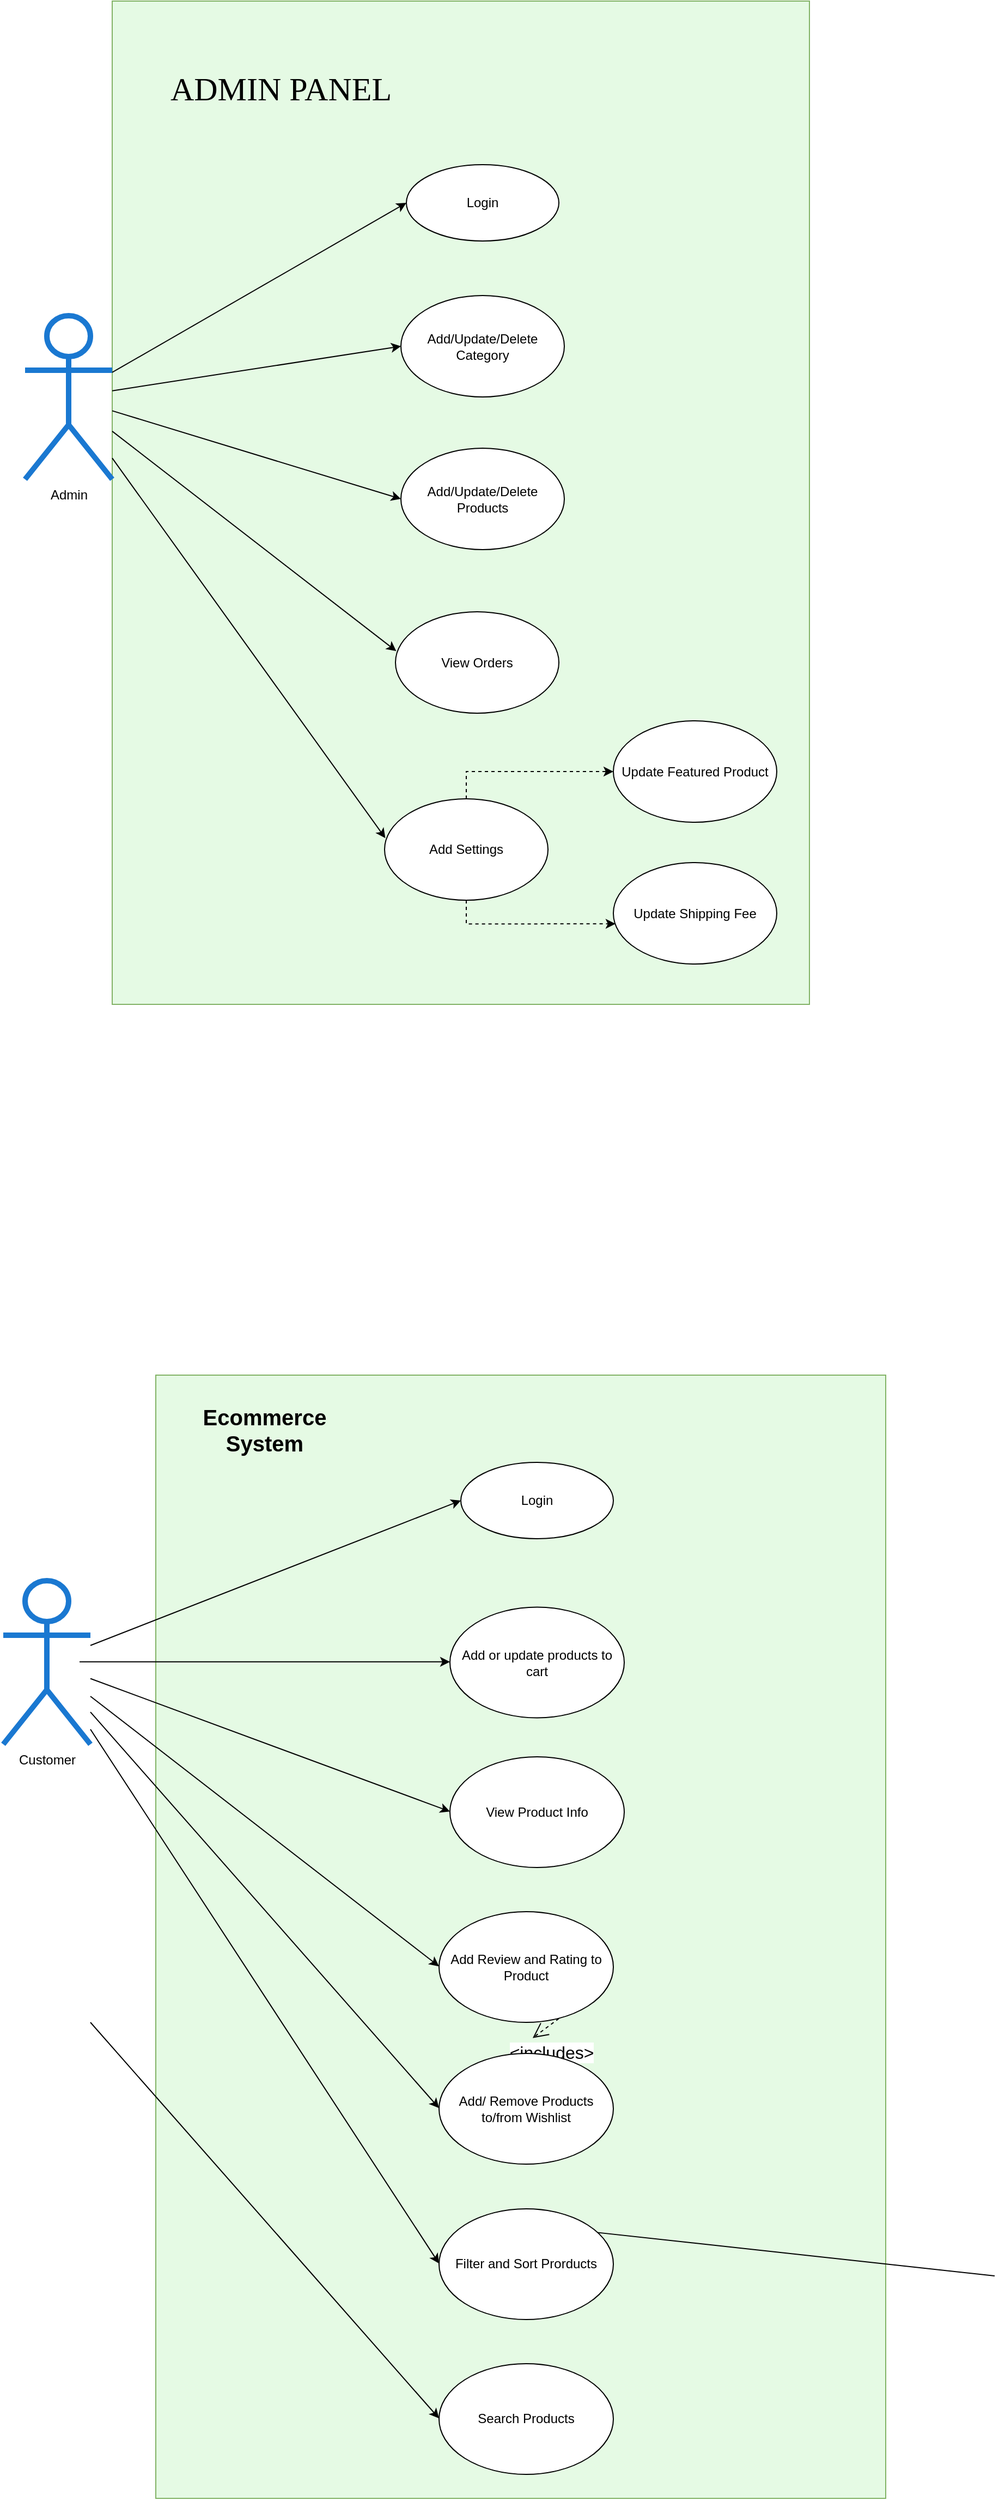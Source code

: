 <mxfile version="21.5.0" type="github">
  <diagram name="Page-1" id="igKEuE6RyJMRjBMo8wGY">
    <mxGraphModel dx="1071" dy="3802" grid="1" gridSize="10" guides="1" tooltips="1" connect="1" arrows="1" fold="1" page="1" pageScale="1" pageWidth="1200" pageHeight="1600" math="0" shadow="0">
      <root>
        <mxCell id="0" />
        <mxCell id="1" parent="0" />
        <mxCell id="2WVy318mOLhB7sXqwARw-7" value="" style="whiteSpace=wrap;html=1;fillColor=#E5FAE4;strokeColor=#82b366;gradientColor=none;" parent="1" vertex="1">
          <mxGeometry x="160" y="-410" width="670" height="1030" as="geometry" />
        </mxCell>
        <mxCell id="2WVy318mOLhB7sXqwARw-1" value="Customer" style="shape=umlActor;verticalLabelPosition=bottom;verticalAlign=top;html=1;outlineConnect=0;strokeColor=#1a78d1;strokeWidth=5;" parent="1" vertex="1">
          <mxGeometry x="20" y="-221.5" width="80" height="150" as="geometry" />
        </mxCell>
        <mxCell id="2WVy318mOLhB7sXqwARw-8" value="Login" style="ellipse;whiteSpace=wrap;html=1;" parent="1" vertex="1">
          <mxGeometry x="440" y="-330" width="140" height="70" as="geometry" />
        </mxCell>
        <mxCell id="2WVy318mOLhB7sXqwARw-12" value="" style="endArrow=classic;html=1;rounded=0;entryX=0;entryY=0.5;entryDx=0;entryDy=0;" parent="1" source="2WVy318mOLhB7sXqwARw-1" target="2WVy318mOLhB7sXqwARw-8" edge="1">
          <mxGeometry width="50" height="50" relative="1" as="geometry">
            <mxPoint x="150" y="-210" as="sourcePoint" />
            <mxPoint x="200" y="-260" as="targetPoint" />
          </mxGeometry>
        </mxCell>
        <mxCell id="2WVy318mOLhB7sXqwARw-15" value="" style="endArrow=classic;html=1;rounded=0;entryX=0;entryY=0.5;entryDx=0;entryDy=0;" parent="1" edge="1">
          <mxGeometry width="50" height="50" relative="1" as="geometry">
            <mxPoint x="90" y="-147.09" as="sourcePoint" />
            <mxPoint x="430.0" y="-147.09" as="targetPoint" />
          </mxGeometry>
        </mxCell>
        <mxCell id="2WVy318mOLhB7sXqwARw-32" value="" style="endArrow=classic;html=1;rounded=0;entryX=1;entryY=0.5;entryDx=0;entryDy=0;" parent="1" target="2WVy318mOLhB7sXqwARw-30" edge="1">
          <mxGeometry width="50" height="50" relative="1" as="geometry">
            <mxPoint x="930" y="415.974" as="sourcePoint" />
            <mxPoint x="545" y="374" as="targetPoint" />
          </mxGeometry>
        </mxCell>
        <mxCell id="2WVy318mOLhB7sXqwARw-33" value="Ecommerce System" style="text;html=1;strokeColor=none;fillColor=none;align=center;verticalAlign=middle;whiteSpace=wrap;rounded=0;fontSize=20;fontStyle=1" parent="1" vertex="1">
          <mxGeometry x="240" y="-370" width="40" height="20" as="geometry" />
        </mxCell>
        <mxCell id="2WVy318mOLhB7sXqwARw-35" value="&amp;lt;includes&amp;gt;" style="endArrow=open;endSize=12;dashed=1;html=1;rounded=0;exitX=0.5;exitY=1;exitDx=0;exitDy=0;fontSize=16;" parent="1" source="2WVy318mOLhB7sXqwARw-23" edge="1">
          <mxGeometry x="0.652" y="22" width="160" relative="1" as="geometry">
            <mxPoint x="530" y="180" as="sourcePoint" />
            <mxPoint x="505.96" y="197.823" as="targetPoint" />
            <mxPoint y="-1" as="offset" />
          </mxGeometry>
        </mxCell>
        <mxCell id="FOp-FHEVq5P7CfQ6BhnO-1" value="" style="whiteSpace=wrap;html=1;fillColor=#E5FAE4;strokeColor=#82b366;gradientColor=none;" vertex="1" parent="1">
          <mxGeometry x="120" y="-1670" width="640" height="920" as="geometry" />
        </mxCell>
        <mxCell id="FOp-FHEVq5P7CfQ6BhnO-2" value="Admin" style="shape=umlActor;verticalLabelPosition=bottom;verticalAlign=top;html=1;outlineConnect=0;strokeColor=#1a78d1;strokeWidth=5;" vertex="1" parent="1">
          <mxGeometry x="40" y="-1381.5" width="80" height="150" as="geometry" />
        </mxCell>
        <mxCell id="FOp-FHEVq5P7CfQ6BhnO-5" value="Login" style="ellipse;whiteSpace=wrap;html=1;" vertex="1" parent="1">
          <mxGeometry x="390" y="-1520" width="140" height="70" as="geometry" />
        </mxCell>
        <mxCell id="FOp-FHEVq5P7CfQ6BhnO-6" value="" style="endArrow=classic;html=1;rounded=0;entryX=0;entryY=0.5;entryDx=0;entryDy=0;" edge="1" parent="1" source="FOp-FHEVq5P7CfQ6BhnO-2" target="FOp-FHEVq5P7CfQ6BhnO-5">
          <mxGeometry width="50" height="50" relative="1" as="geometry">
            <mxPoint x="170" y="-1370" as="sourcePoint" />
            <mxPoint x="220" y="-1420" as="targetPoint" />
          </mxGeometry>
        </mxCell>
        <mxCell id="FOp-FHEVq5P7CfQ6BhnO-8" value="Add/Update/Delete Category" style="ellipse;whiteSpace=wrap;html=1;" vertex="1" parent="1">
          <mxGeometry x="385" y="-1400" width="150" height="93" as="geometry" />
        </mxCell>
        <mxCell id="FOp-FHEVq5P7CfQ6BhnO-9" value="" style="endArrow=classic;html=1;rounded=0;entryX=0;entryY=0.5;entryDx=0;entryDy=0;" edge="1" parent="1" source="FOp-FHEVq5P7CfQ6BhnO-2" target="FOp-FHEVq5P7CfQ6BhnO-8">
          <mxGeometry width="50" height="50" relative="1" as="geometry">
            <mxPoint x="170" y="-1270" as="sourcePoint" />
            <mxPoint x="220" y="-1323" as="targetPoint" />
          </mxGeometry>
        </mxCell>
        <mxCell id="FOp-FHEVq5P7CfQ6BhnO-10" value="Add/Update/Delete Products" style="ellipse;whiteSpace=wrap;html=1;" vertex="1" parent="1">
          <mxGeometry x="385" y="-1260" width="150" height="93" as="geometry" />
        </mxCell>
        <mxCell id="FOp-FHEVq5P7CfQ6BhnO-11" value="" style="endArrow=classic;html=1;rounded=0;entryX=0;entryY=0.5;entryDx=0;entryDy=0;" edge="1" parent="1" source="FOp-FHEVq5P7CfQ6BhnO-2" target="FOp-FHEVq5P7CfQ6BhnO-10">
          <mxGeometry width="50" height="50" relative="1" as="geometry">
            <mxPoint x="160" y="-1236" as="sourcePoint" />
            <mxPoint x="210" y="-1210" as="targetPoint" />
          </mxGeometry>
        </mxCell>
        <mxCell id="FOp-FHEVq5P7CfQ6BhnO-13" value="View Orders" style="ellipse;whiteSpace=wrap;html=1;" vertex="1" parent="1">
          <mxGeometry x="380" y="-1110" width="150" height="93" as="geometry" />
        </mxCell>
        <mxCell id="FOp-FHEVq5P7CfQ6BhnO-14" value="" style="endArrow=classic;html=1;rounded=0;entryX=0.005;entryY=0.388;entryDx=0;entryDy=0;entryPerimeter=0;" edge="1" parent="1" target="FOp-FHEVq5P7CfQ6BhnO-13" source="FOp-FHEVq5P7CfQ6BhnO-2">
          <mxGeometry width="50" height="50" relative="1" as="geometry">
            <mxPoint x="120" y="-1231.5" as="sourcePoint" />
            <mxPoint x="170" y="-1281.5" as="targetPoint" />
          </mxGeometry>
        </mxCell>
        <mxCell id="FOp-FHEVq5P7CfQ6BhnO-19" value="ADMIN PANEL" style="text;html=1;strokeColor=none;fillColor=none;align=center;verticalAlign=middle;whiteSpace=wrap;rounded=0;fontSize=30;fontStyle=0;fontFamily=Verdana;" vertex="1" parent="1">
          <mxGeometry x="160" y="-1600" width="230" height="20" as="geometry" />
        </mxCell>
        <mxCell id="FOp-FHEVq5P7CfQ6BhnO-30" style="edgeStyle=orthogonalEdgeStyle;rounded=0;orthogonalLoop=1;jettySize=auto;html=1;exitX=0.5;exitY=1;exitDx=0;exitDy=0;entryX=0.013;entryY=0.604;entryDx=0;entryDy=0;entryPerimeter=0;dashed=1;" edge="1" parent="1" source="FOp-FHEVq5P7CfQ6BhnO-23" target="FOp-FHEVq5P7CfQ6BhnO-26">
          <mxGeometry relative="1" as="geometry" />
        </mxCell>
        <mxCell id="FOp-FHEVq5P7CfQ6BhnO-31" style="edgeStyle=orthogonalEdgeStyle;rounded=0;orthogonalLoop=1;jettySize=auto;html=1;exitX=0.5;exitY=0;exitDx=0;exitDy=0;entryX=0;entryY=0.5;entryDx=0;entryDy=0;strokeColor=default;dashed=1;" edge="1" parent="1" source="FOp-FHEVq5P7CfQ6BhnO-23" target="FOp-FHEVq5P7CfQ6BhnO-25">
          <mxGeometry relative="1" as="geometry" />
        </mxCell>
        <mxCell id="FOp-FHEVq5P7CfQ6BhnO-23" value="Add Settings" style="ellipse;whiteSpace=wrap;html=1;" vertex="1" parent="1">
          <mxGeometry x="370" y="-938.5" width="150" height="93" as="geometry" />
        </mxCell>
        <mxCell id="FOp-FHEVq5P7CfQ6BhnO-24" value="" style="endArrow=classic;html=1;rounded=0;entryX=0.005;entryY=0.388;entryDx=0;entryDy=0;entryPerimeter=0;" edge="1" parent="1" target="FOp-FHEVq5P7CfQ6BhnO-23" source="FOp-FHEVq5P7CfQ6BhnO-2">
          <mxGeometry width="50" height="50" relative="1" as="geometry">
            <mxPoint x="120" y="-1220" as="sourcePoint" />
            <mxPoint x="160" y="-1110" as="targetPoint" />
          </mxGeometry>
        </mxCell>
        <mxCell id="FOp-FHEVq5P7CfQ6BhnO-25" value="Update Featured Product" style="ellipse;html=1;whiteSpace=wrap;" vertex="1" parent="1">
          <mxGeometry x="580" y="-1010" width="150" height="93" as="geometry" />
        </mxCell>
        <mxCell id="FOp-FHEVq5P7CfQ6BhnO-26" value="Update Shipping Fee" style="ellipse;whiteSpace=wrap;html=1;" vertex="1" parent="1">
          <mxGeometry x="580" y="-880" width="150" height="93" as="geometry" />
        </mxCell>
        <mxCell id="FOp-FHEVq5P7CfQ6BhnO-41" value="Add or update products to cart" style="ellipse;whiteSpace=wrap;html=1;" vertex="1" parent="1">
          <mxGeometry x="430" y="-197.25" width="160" height="101.5" as="geometry" />
        </mxCell>
        <mxCell id="FOp-FHEVq5P7CfQ6BhnO-42" value="" style="endArrow=classic;html=1;rounded=0;entryX=0;entryY=0.5;entryDx=0;entryDy=0;" edge="1" parent="1" source="2WVy318mOLhB7sXqwARw-1">
          <mxGeometry width="50" height="50" relative="1" as="geometry">
            <mxPoint x="90" y="-9.84" as="sourcePoint" />
            <mxPoint x="430.0" y="-9.84" as="targetPoint" />
          </mxGeometry>
        </mxCell>
        <mxCell id="FOp-FHEVq5P7CfQ6BhnO-43" value="View Product Info" style="ellipse;whiteSpace=wrap;html=1;" vertex="1" parent="1">
          <mxGeometry x="430" y="-60" width="160" height="101.5" as="geometry" />
        </mxCell>
        <mxCell id="FOp-FHEVq5P7CfQ6BhnO-44" value="" style="endArrow=classic;html=1;rounded=0;entryX=0;entryY=0.5;entryDx=0;entryDy=0;" edge="1" parent="1" source="2WVy318mOLhB7sXqwARw-1">
          <mxGeometry width="50" height="50" relative="1" as="geometry">
            <mxPoint x="100" y="-90" as="sourcePoint" />
            <mxPoint x="420.0" y="132.16" as="targetPoint" />
          </mxGeometry>
        </mxCell>
        <mxCell id="FOp-FHEVq5P7CfQ6BhnO-45" value="Add Review and Rating to Product" style="ellipse;whiteSpace=wrap;html=1;" vertex="1" parent="1">
          <mxGeometry x="420" y="82" width="160" height="101.5" as="geometry" />
        </mxCell>
        <mxCell id="FOp-FHEVq5P7CfQ6BhnO-46" value="" style="endArrow=classic;html=1;rounded=0;entryX=0;entryY=0.5;entryDx=0;entryDy=0;" edge="1" parent="1" source="2WVy318mOLhB7sXqwARw-1">
          <mxGeometry width="50" height="50" relative="1" as="geometry">
            <mxPoint x="90" y="140" as="sourcePoint" />
            <mxPoint x="420.0" y="262.16" as="targetPoint" />
          </mxGeometry>
        </mxCell>
        <mxCell id="FOp-FHEVq5P7CfQ6BhnO-47" value="Add/ Remove Products to/from Wishlist" style="ellipse;whiteSpace=wrap;html=1;" vertex="1" parent="1">
          <mxGeometry x="420" y="212" width="160" height="101.5" as="geometry" />
        </mxCell>
        <mxCell id="FOp-FHEVq5P7CfQ6BhnO-48" value="" style="endArrow=classic;html=1;rounded=0;entryX=0;entryY=0.5;entryDx=0;entryDy=0;" edge="1" parent="1" source="2WVy318mOLhB7sXqwARw-1">
          <mxGeometry width="50" height="50" relative="1" as="geometry">
            <mxPoint x="100" y="41.5" as="sourcePoint" />
            <mxPoint x="420.0" y="404.66" as="targetPoint" />
          </mxGeometry>
        </mxCell>
        <mxCell id="FOp-FHEVq5P7CfQ6BhnO-49" value="Filter and Sort Prorducts" style="ellipse;whiteSpace=wrap;html=1;" vertex="1" parent="1">
          <mxGeometry x="420" y="354.5" width="160" height="101.5" as="geometry" />
        </mxCell>
        <mxCell id="FOp-FHEVq5P7CfQ6BhnO-50" value="" style="endArrow=classic;html=1;rounded=0;entryX=0;entryY=0.5;entryDx=0;entryDy=0;" edge="1" parent="1">
          <mxGeometry width="50" height="50" relative="1" as="geometry">
            <mxPoint x="100" y="183.5" as="sourcePoint" />
            <mxPoint x="420.0" y="546.66" as="targetPoint" />
          </mxGeometry>
        </mxCell>
        <mxCell id="FOp-FHEVq5P7CfQ6BhnO-51" value="Search Products" style="ellipse;whiteSpace=wrap;html=1;" vertex="1" parent="1">
          <mxGeometry x="420" y="496.5" width="160" height="101.5" as="geometry" />
        </mxCell>
      </root>
    </mxGraphModel>
  </diagram>
</mxfile>
